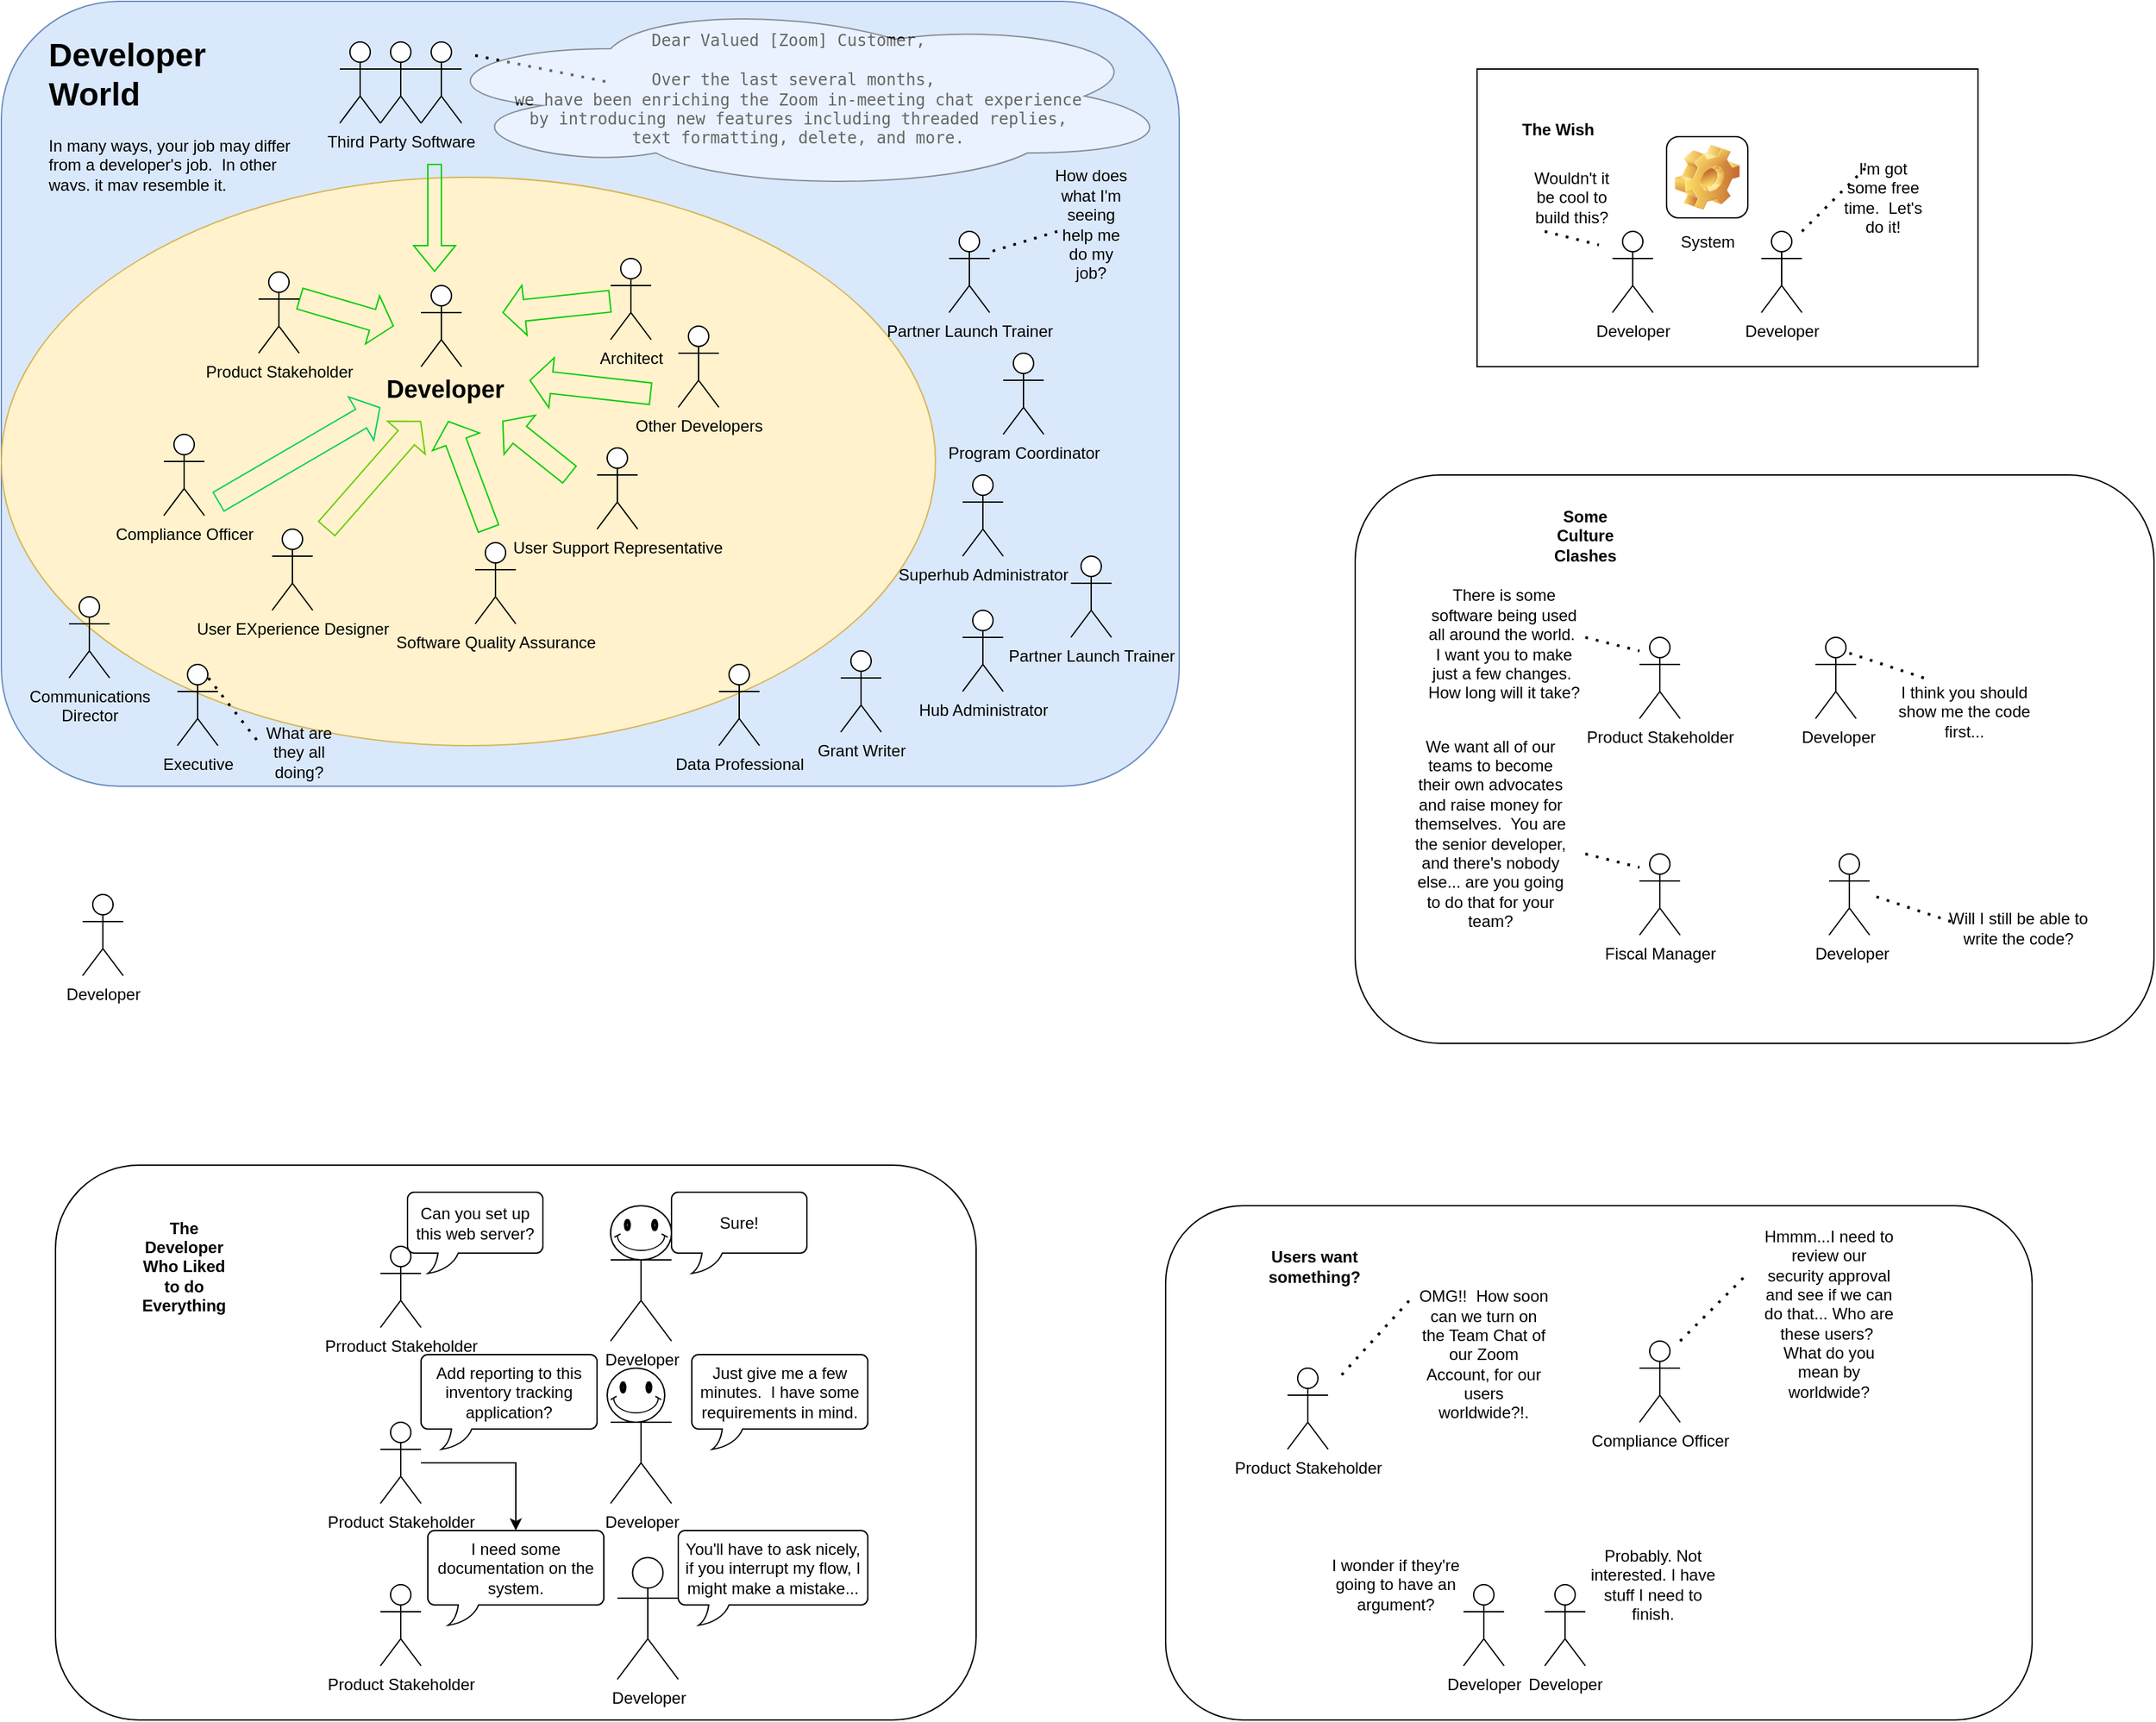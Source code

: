 <mxfile version="23.1.2" type="github">
  <diagram name="Page-1" id="3lLZawC0NmhBcoGWiqin">
    <mxGraphModel dx="1315" dy="754" grid="1" gridSize="10" guides="1" tooltips="1" connect="1" arrows="1" fold="1" page="1" pageScale="1" pageWidth="850" pageHeight="1100" math="0" shadow="0">
      <root>
        <mxCell id="0" />
        <mxCell id="1" parent="0" />
        <mxCell id="0Xk1uaQBG85P3Tt0JiG1-71" value="" style="rounded=1;whiteSpace=wrap;html=1;fillColor=#dae8fc;strokeColor=#6c8ebf;" vertex="1" parent="1">
          <mxGeometry y="10" width="870" height="580" as="geometry" />
        </mxCell>
        <mxCell id="0Xk1uaQBG85P3Tt0JiG1-70" value="" style="ellipse;whiteSpace=wrap;html=1;fillColor=#fff2cc;strokeColor=#d6b656;" vertex="1" parent="1">
          <mxGeometry y="140" width="690" height="420" as="geometry" />
        </mxCell>
        <mxCell id="0Xk1uaQBG85P3Tt0JiG1-97" value="" style="rounded=1;whiteSpace=wrap;html=1;" vertex="1" parent="1">
          <mxGeometry x="860" y="900" width="640" height="380" as="geometry" />
        </mxCell>
        <mxCell id="0Xk1uaQBG85P3Tt0JiG1-2" value="&amp;nbsp;Developer" style="shape=umlActor;verticalLabelPosition=bottom;verticalAlign=top;html=1;outlineConnect=0;fontStyle=1;fontSize=18;" vertex="1" parent="1">
          <mxGeometry x="310" y="220" width="30" height="60" as="geometry" />
        </mxCell>
        <mxCell id="0Xk1uaQBG85P3Tt0JiG1-5" value="" style="shape=umlActor;verticalLabelPosition=bottom;verticalAlign=top;html=1;outlineConnect=0;" vertex="1" parent="1">
          <mxGeometry x="310" y="40" width="30" height="60" as="geometry" />
        </mxCell>
        <mxCell id="0Xk1uaQBG85P3Tt0JiG1-6" value="Architect" style="shape=umlActor;verticalLabelPosition=bottom;verticalAlign=top;html=1;outlineConnect=0;" vertex="1" parent="1">
          <mxGeometry x="450" y="200" width="30" height="60" as="geometry" />
        </mxCell>
        <mxCell id="0Xk1uaQBG85P3Tt0JiG1-13" value="" style="shape=flexArrow;endArrow=classic;html=1;rounded=0;strokeColor=#00CC00;" edge="1" parent="1">
          <mxGeometry width="50" height="50" relative="1" as="geometry">
            <mxPoint x="320" y="130" as="sourcePoint" />
            <mxPoint x="320" y="210" as="targetPoint" />
          </mxGeometry>
        </mxCell>
        <mxCell id="0Xk1uaQBG85P3Tt0JiG1-14" value="User Support Representative" style="shape=umlActor;verticalLabelPosition=bottom;verticalAlign=top;html=1;outlineConnect=0;" vertex="1" parent="1">
          <mxGeometry x="440" y="340" width="30" height="60" as="geometry" />
        </mxCell>
        <mxCell id="0Xk1uaQBG85P3Tt0JiG1-15" value="" style="shape=flexArrow;endArrow=classic;html=1;rounded=0;width=16;endSize=5;strokeColor=#00CC00;" edge="1" parent="1">
          <mxGeometry width="50" height="50" relative="1" as="geometry">
            <mxPoint x="220" y="229.5" as="sourcePoint" />
            <mxPoint x="290" y="250" as="targetPoint" />
          </mxGeometry>
        </mxCell>
        <mxCell id="0Xk1uaQBG85P3Tt0JiG1-18" value="&lt;pre data-stringify-type=&quot;pre&quot; class=&quot;c-mrkdwn__pre&quot;&gt;Dear Valued [Zoom] Customer, &lt;br/&gt;&lt;br/&gt;Over the last several months,&lt;br&gt; we have been enriching the Zoom in-meeting chat experience&lt;br&gt; by introducing new features including threaded replies,&lt;br&gt; text formatting, delete, and more.&lt;/pre&gt;" style="text;html=1;strokeColor=none;fillColor=none;align=center;verticalAlign=middle;whiteSpace=wrap;rounded=0;" vertex="1" parent="1">
          <mxGeometry x="520" y="40" width="130" height="70" as="geometry" />
        </mxCell>
        <mxCell id="0Xk1uaQBG85P3Tt0JiG1-19" value="" style="endArrow=none;dashed=1;html=1;dashPattern=1 3;strokeWidth=2;rounded=0;" edge="1" parent="1">
          <mxGeometry width="50" height="50" relative="1" as="geometry">
            <mxPoint x="350" y="50" as="sourcePoint" />
            <mxPoint x="450" y="70" as="targetPoint" />
          </mxGeometry>
        </mxCell>
        <mxCell id="0Xk1uaQBG85P3Tt0JiG1-20" value="Compliance Officer" style="shape=umlActor;verticalLabelPosition=bottom;verticalAlign=top;html=1;outlineConnect=0;" vertex="1" parent="1">
          <mxGeometry x="120" y="330" width="30" height="60" as="geometry" />
        </mxCell>
        <mxCell id="0Xk1uaQBG85P3Tt0JiG1-21" value="" style="shape=flexArrow;endArrow=classic;html=1;rounded=0;width=16;endSize=5;fontColor=#000000;strokeColor=#00CC66;" edge="1" parent="1">
          <mxGeometry width="50" height="50" relative="1" as="geometry">
            <mxPoint x="160" y="380" as="sourcePoint" />
            <mxPoint x="280" y="310" as="targetPoint" />
          </mxGeometry>
        </mxCell>
        <mxCell id="0Xk1uaQBG85P3Tt0JiG1-22" value="" style="shape=flexArrow;endArrow=classic;html=1;rounded=0;width=16;endSize=5;strokeColor=#00CC00;" edge="1" parent="1" source="0Xk1uaQBG85P3Tt0JiG1-6">
          <mxGeometry width="50" height="50" relative="1" as="geometry">
            <mxPoint x="345" y="240" as="sourcePoint" />
            <mxPoint x="370" y="240" as="targetPoint" />
          </mxGeometry>
        </mxCell>
        <mxCell id="0Xk1uaQBG85P3Tt0JiG1-23" value="" style="shape=flexArrow;endArrow=classic;html=1;rounded=0;width=16;endSize=5;strokeColor=#00CC00;" edge="1" parent="1">
          <mxGeometry width="50" height="50" relative="1" as="geometry">
            <mxPoint x="420" y="360" as="sourcePoint" />
            <mxPoint x="370" y="320" as="targetPoint" />
          </mxGeometry>
        </mxCell>
        <mxCell id="0Xk1uaQBG85P3Tt0JiG1-37" value="Product Stakeholder" style="shape=umlActor;verticalLabelPosition=bottom;verticalAlign=top;html=1;outlineConnect=0;" vertex="1" parent="1">
          <mxGeometry x="950" y="1020" width="30" height="60" as="geometry" />
        </mxCell>
        <mxCell id="0Xk1uaQBG85P3Tt0JiG1-39" value="&lt;h1&gt;Developer World&lt;br&gt;&lt;/h1&gt;&lt;p&gt;In many ways, your job may differ from a developer&#39;s job.&amp;nbsp; In other ways, it may resemble it.&lt;br&gt;&lt;/p&gt;" style="text;html=1;strokeColor=none;fillColor=none;spacing=5;spacingTop=-20;whiteSpace=wrap;overflow=hidden;rounded=0;" vertex="1" parent="1">
          <mxGeometry x="30" y="30" width="190" height="120" as="geometry" />
        </mxCell>
        <mxCell id="0Xk1uaQBG85P3Tt0JiG1-50" value="User EXperience Designer" style="shape=umlActor;verticalLabelPosition=bottom;verticalAlign=top;html=1;outlineConnect=0;" vertex="1" parent="1">
          <mxGeometry x="200" y="400" width="30" height="60" as="geometry" />
        </mxCell>
        <mxCell id="0Xk1uaQBG85P3Tt0JiG1-51" value="Software Quality Assurance" style="shape=umlActor;verticalLabelPosition=bottom;verticalAlign=top;html=1;outlineConnect=0;" vertex="1" parent="1">
          <mxGeometry x="350" y="410" width="30" height="60" as="geometry" />
        </mxCell>
        <mxCell id="0Xk1uaQBG85P3Tt0JiG1-55" value="" style="shape=flexArrow;endArrow=classic;html=1;rounded=0;width=16;endSize=5;strokeColor=#66CC00;" edge="1" parent="1">
          <mxGeometry width="50" height="50" relative="1" as="geometry">
            <mxPoint x="240" y="400" as="sourcePoint" />
            <mxPoint x="310" y="320" as="targetPoint" />
          </mxGeometry>
        </mxCell>
        <mxCell id="0Xk1uaQBG85P3Tt0JiG1-56" value="" style="shape=flexArrow;endArrow=classic;html=1;rounded=0;width=16;endSize=5;strokeColor=#00CC00;" edge="1" parent="1">
          <mxGeometry width="50" height="50" relative="1" as="geometry">
            <mxPoint x="360" y="400" as="sourcePoint" />
            <mxPoint x="330" y="320" as="targetPoint" />
          </mxGeometry>
        </mxCell>
        <mxCell id="0Xk1uaQBG85P3Tt0JiG1-58" value="" style="group;fillColor=#DAE8FC;strokeColor=#6c8ebf;fillStyle=dots;" vertex="1" connectable="0" parent="1">
          <mxGeometry x="1090" y="60" width="370" height="220" as="geometry" />
        </mxCell>
        <mxCell id="0Xk1uaQBG85P3Tt0JiG1-57" value="" style="rounded=0;whiteSpace=wrap;html=1;" vertex="1" parent="0Xk1uaQBG85P3Tt0JiG1-58">
          <mxGeometry width="370" height="220" as="geometry" />
        </mxCell>
        <mxCell id="0Xk1uaQBG85P3Tt0JiG1-25" value="Developer" style="shape=umlActor;verticalLabelPosition=bottom;verticalAlign=top;html=1;outlineConnect=0;" vertex="1" parent="0Xk1uaQBG85P3Tt0JiG1-58">
          <mxGeometry x="100" y="120" width="30" height="60" as="geometry" />
        </mxCell>
        <mxCell id="0Xk1uaQBG85P3Tt0JiG1-26" value="Developer" style="shape=umlActor;verticalLabelPosition=bottom;verticalAlign=top;html=1;outlineConnect=0;" vertex="1" parent="0Xk1uaQBG85P3Tt0JiG1-58">
          <mxGeometry x="210" y="120" width="30" height="60" as="geometry" />
        </mxCell>
        <mxCell id="0Xk1uaQBG85P3Tt0JiG1-27" value="Wouldn&#39;t it be cool to build this?" style="text;html=1;strokeColor=none;fillColor=none;align=center;verticalAlign=middle;whiteSpace=wrap;rounded=0;" vertex="1" parent="0Xk1uaQBG85P3Tt0JiG1-58">
          <mxGeometry x="40" y="80" width="60" height="30" as="geometry" />
        </mxCell>
        <mxCell id="0Xk1uaQBG85P3Tt0JiG1-28" value="I&#39;m got some free time.&amp;nbsp; Let&#39;s do it!" style="text;html=1;strokeColor=none;fillColor=none;align=center;verticalAlign=middle;whiteSpace=wrap;rounded=0;" vertex="1" parent="0Xk1uaQBG85P3Tt0JiG1-58">
          <mxGeometry x="270" y="80" width="60" height="30" as="geometry" />
        </mxCell>
        <mxCell id="0Xk1uaQBG85P3Tt0JiG1-29" value="" style="endArrow=none;dashed=1;html=1;dashPattern=1 3;strokeWidth=2;rounded=0;" edge="1" parent="0Xk1uaQBG85P3Tt0JiG1-58">
          <mxGeometry width="50" height="50" relative="1" as="geometry">
            <mxPoint x="50" y="120" as="sourcePoint" />
            <mxPoint x="90" y="130" as="targetPoint" />
          </mxGeometry>
        </mxCell>
        <mxCell id="0Xk1uaQBG85P3Tt0JiG1-33" value="" style="endArrow=none;dashed=1;html=1;dashPattern=1 3;strokeWidth=2;rounded=0;" edge="1" parent="0Xk1uaQBG85P3Tt0JiG1-58">
          <mxGeometry width="50" height="50" relative="1" as="geometry">
            <mxPoint x="240" y="120" as="sourcePoint" />
            <mxPoint x="290" y="70" as="targetPoint" />
          </mxGeometry>
        </mxCell>
        <mxCell id="0Xk1uaQBG85P3Tt0JiG1-34" value="&lt;b&gt;The Wish&lt;/b&gt;" style="text;html=1;strokeColor=none;fillColor=none;align=center;verticalAlign=middle;whiteSpace=wrap;rounded=0;" vertex="1" parent="0Xk1uaQBG85P3Tt0JiG1-58">
          <mxGeometry x="30" y="30" width="60" height="30" as="geometry" />
        </mxCell>
        <mxCell id="0Xk1uaQBG85P3Tt0JiG1-148" value="System" style="icon;html=1;image=img/clipart/Gear_128x128.png" vertex="1" parent="0Xk1uaQBG85P3Tt0JiG1-58">
          <mxGeometry x="140" y="50" width="60" height="60" as="geometry" />
        </mxCell>
        <mxCell id="0Xk1uaQBG85P3Tt0JiG1-59" value="Other Developers" style="shape=umlActor;verticalLabelPosition=bottom;verticalAlign=top;html=1;outlineConnect=0;" vertex="1" parent="1">
          <mxGeometry x="500" y="250" width="30" height="60" as="geometry" />
        </mxCell>
        <mxCell id="0Xk1uaQBG85P3Tt0JiG1-61" value="" style="shape=flexArrow;endArrow=classic;html=1;rounded=0;width=16;endSize=5;strokeColor=#00CC00;" edge="1" parent="1">
          <mxGeometry width="50" height="50" relative="1" as="geometry">
            <mxPoint x="480" y="300" as="sourcePoint" />
            <mxPoint x="390" y="290" as="targetPoint" />
          </mxGeometry>
        </mxCell>
        <mxCell id="0Xk1uaQBG85P3Tt0JiG1-62" value="Third Party Software" style="shape=umlActor;verticalLabelPosition=bottom;verticalAlign=top;html=1;outlineConnect=0;" vertex="1" parent="1">
          <mxGeometry x="280" y="40" width="30" height="60" as="geometry" />
        </mxCell>
        <mxCell id="0Xk1uaQBG85P3Tt0JiG1-63" value="" style="shape=umlActor;verticalLabelPosition=bottom;verticalAlign=top;html=1;outlineConnect=0;" vertex="1" parent="1">
          <mxGeometry x="250" y="40" width="30" height="60" as="geometry" />
        </mxCell>
        <mxCell id="0Xk1uaQBG85P3Tt0JiG1-66" value="" style="group;" vertex="1" connectable="0" parent="1">
          <mxGeometry x="1000" y="360" width="590" height="420" as="geometry" />
        </mxCell>
        <mxCell id="0Xk1uaQBG85P3Tt0JiG1-64" value="" style="rounded=1;whiteSpace=wrap;html=1;" vertex="1" parent="0Xk1uaQBG85P3Tt0JiG1-66">
          <mxGeometry width="590" height="420" as="geometry" />
        </mxCell>
        <mxCell id="0Xk1uaQBG85P3Tt0JiG1-1" value="Product Stakeholder" style="shape=umlActor;verticalLabelPosition=bottom;verticalAlign=top;html=1;outlineConnect=0;" vertex="1" parent="0Xk1uaQBG85P3Tt0JiG1-66">
          <mxGeometry x="210" y="120" width="30" height="60" as="geometry" />
        </mxCell>
        <mxCell id="0Xk1uaQBG85P3Tt0JiG1-35" value="&lt;b&gt;Some Culture Clashes&lt;br&gt;&lt;/b&gt;" style="text;html=1;strokeColor=none;fillColor=none;align=center;verticalAlign=middle;whiteSpace=wrap;rounded=0;" vertex="1" parent="0Xk1uaQBG85P3Tt0JiG1-66">
          <mxGeometry x="140" y="30" width="60" height="30" as="geometry" />
        </mxCell>
        <mxCell id="0Xk1uaQBG85P3Tt0JiG1-36" value="&amp;nbsp;Developer" style="shape=umlActor;verticalLabelPosition=bottom;verticalAlign=top;html=1;outlineConnect=0;" vertex="1" parent="0Xk1uaQBG85P3Tt0JiG1-66">
          <mxGeometry x="340" y="120" width="30" height="60" as="geometry" />
        </mxCell>
        <mxCell id="0Xk1uaQBG85P3Tt0JiG1-40" value="There is some software being used all around the world.&amp;nbsp; I want you to make just a few changes.&amp;nbsp; How long will it take?" style="text;html=1;strokeColor=none;fillColor=none;align=center;verticalAlign=middle;whiteSpace=wrap;rounded=0;" vertex="1" parent="0Xk1uaQBG85P3Tt0JiG1-66">
          <mxGeometry x="50" y="100" width="120" height="50" as="geometry" />
        </mxCell>
        <mxCell id="0Xk1uaQBG85P3Tt0JiG1-41" value="I think you should show me the code first..." style="text;html=1;strokeColor=none;fillColor=none;align=center;verticalAlign=middle;whiteSpace=wrap;rounded=0;" vertex="1" parent="0Xk1uaQBG85P3Tt0JiG1-66">
          <mxGeometry x="390" y="150" width="120" height="50" as="geometry" />
        </mxCell>
        <mxCell id="0Xk1uaQBG85P3Tt0JiG1-42" value="" style="endArrow=none;dashed=1;html=1;dashPattern=1 3;strokeWidth=2;rounded=0;" edge="1" parent="0Xk1uaQBG85P3Tt0JiG1-66">
          <mxGeometry width="50" height="50" relative="1" as="geometry">
            <mxPoint x="170" y="120" as="sourcePoint" />
            <mxPoint x="210" y="130" as="targetPoint" />
          </mxGeometry>
        </mxCell>
        <mxCell id="0Xk1uaQBG85P3Tt0JiG1-43" value="" style="endArrow=none;dashed=1;html=1;dashPattern=1 3;strokeWidth=2;rounded=0;" edge="1" parent="0Xk1uaQBG85P3Tt0JiG1-66">
          <mxGeometry width="50" height="50" relative="1" as="geometry">
            <mxPoint x="420" y="150" as="sourcePoint" />
            <mxPoint x="360" y="130" as="targetPoint" />
          </mxGeometry>
        </mxCell>
        <mxCell id="0Xk1uaQBG85P3Tt0JiG1-44" value="Fiscal Manager" style="shape=umlActor;verticalLabelPosition=bottom;verticalAlign=top;html=1;outlineConnect=0;" vertex="1" parent="0Xk1uaQBG85P3Tt0JiG1-66">
          <mxGeometry x="210" y="280" width="30" height="60" as="geometry" />
        </mxCell>
        <mxCell id="0Xk1uaQBG85P3Tt0JiG1-45" value="&amp;nbsp;Developer" style="shape=umlActor;verticalLabelPosition=bottom;verticalAlign=top;html=1;outlineConnect=0;" vertex="1" parent="0Xk1uaQBG85P3Tt0JiG1-66">
          <mxGeometry x="350" y="280" width="30" height="60" as="geometry" />
        </mxCell>
        <mxCell id="0Xk1uaQBG85P3Tt0JiG1-46" value="We want all of our teams to become their own advocates and raise money for themselves.&amp;nbsp; You are the senior developer, and there&#39;s nobody else... are you going to do that for your team?" style="text;html=1;strokeColor=none;fillColor=none;align=center;verticalAlign=middle;whiteSpace=wrap;rounded=0;" vertex="1" parent="0Xk1uaQBG85P3Tt0JiG1-66">
          <mxGeometry x="40" y="240" width="120" height="50" as="geometry" />
        </mxCell>
        <mxCell id="0Xk1uaQBG85P3Tt0JiG1-47" value="" style="endArrow=none;dashed=1;html=1;dashPattern=1 3;strokeWidth=2;rounded=0;" edge="1" parent="0Xk1uaQBG85P3Tt0JiG1-66">
          <mxGeometry width="50" height="50" relative="1" as="geometry">
            <mxPoint x="440" y="330" as="sourcePoint" />
            <mxPoint x="380" y="310" as="targetPoint" />
          </mxGeometry>
        </mxCell>
        <mxCell id="0Xk1uaQBG85P3Tt0JiG1-48" value="" style="endArrow=none;dashed=1;html=1;dashPattern=1 3;strokeWidth=2;rounded=0;" edge="1" parent="0Xk1uaQBG85P3Tt0JiG1-66">
          <mxGeometry width="50" height="50" relative="1" as="geometry">
            <mxPoint x="170" y="280" as="sourcePoint" />
            <mxPoint x="210" y="290" as="targetPoint" />
          </mxGeometry>
        </mxCell>
        <mxCell id="0Xk1uaQBG85P3Tt0JiG1-49" value="Will I still be able to write the code?" style="text;html=1;strokeColor=none;fillColor=none;align=center;verticalAlign=middle;whiteSpace=wrap;rounded=0;" vertex="1" parent="0Xk1uaQBG85P3Tt0JiG1-66">
          <mxGeometry x="430" y="310" width="120" height="50" as="geometry" />
        </mxCell>
        <mxCell id="0Xk1uaQBG85P3Tt0JiG1-87" value="Developer" style="shape=umlActor;verticalLabelPosition=bottom;verticalAlign=top;html=1;outlineConnect=0;" vertex="1" parent="1">
          <mxGeometry x="60" y="670" width="30" height="60" as="geometry" />
        </mxCell>
        <mxCell id="0Xk1uaQBG85P3Tt0JiG1-88" value="Developer" style="shape=umlActor;verticalLabelPosition=bottom;verticalAlign=top;html=1;outlineConnect=0;" vertex="1" parent="1">
          <mxGeometry x="1080" y="1180" width="30" height="60" as="geometry" />
        </mxCell>
        <mxCell id="0Xk1uaQBG85P3Tt0JiG1-89" value="Compliance Officer" style="shape=umlActor;verticalLabelPosition=bottom;verticalAlign=top;html=1;outlineConnect=0;" vertex="1" parent="1">
          <mxGeometry x="1210" y="1000" width="30" height="60" as="geometry" />
        </mxCell>
        <mxCell id="0Xk1uaQBG85P3Tt0JiG1-90" value="Product Stakeholder" style="shape=umlActor;verticalLabelPosition=bottom;verticalAlign=top;html=1;outlineConnect=0;" vertex="1" parent="1">
          <mxGeometry x="190" y="210" width="30" height="60" as="geometry" />
        </mxCell>
        <mxCell id="0Xk1uaQBG85P3Tt0JiG1-91" value="Hmmm...I need to review our security approval and see if we can do that... Who are these users?&amp;nbsp; What do you mean by worldwide?" style="text;html=1;strokeColor=none;fillColor=none;align=center;verticalAlign=middle;whiteSpace=wrap;rounded=0;" vertex="1" parent="1">
          <mxGeometry x="1300" y="950" width="100" height="60" as="geometry" />
        </mxCell>
        <mxCell id="0Xk1uaQBG85P3Tt0JiG1-92" value="I wonder if they&#39;re going to have an argument?" style="text;html=1;strokeColor=none;fillColor=none;align=center;verticalAlign=middle;whiteSpace=wrap;rounded=0;" vertex="1" parent="1">
          <mxGeometry x="980" y="1150" width="100" height="60" as="geometry" />
        </mxCell>
        <mxCell id="0Xk1uaQBG85P3Tt0JiG1-93" value="OMG!!&amp;nbsp; How soon can we turn on the Team Chat of our Zoom Account, for our users worldwide?!." style="text;html=1;strokeColor=none;fillColor=none;align=center;verticalAlign=middle;whiteSpace=wrap;rounded=0;" vertex="1" parent="1">
          <mxGeometry x="1045" y="980" width="100" height="60" as="geometry" />
        </mxCell>
        <mxCell id="0Xk1uaQBG85P3Tt0JiG1-95" value="Developer" style="shape=umlActor;verticalLabelPosition=bottom;verticalAlign=top;html=1;outlineConnect=0;" vertex="1" parent="1">
          <mxGeometry x="1140" y="1180" width="30" height="60" as="geometry" />
        </mxCell>
        <mxCell id="0Xk1uaQBG85P3Tt0JiG1-96" value="Probably. Not interested. I have stuff I need to finish." style="text;html=1;strokeColor=none;fillColor=none;align=center;verticalAlign=middle;whiteSpace=wrap;rounded=0;" vertex="1" parent="1">
          <mxGeometry x="1170" y="1150" width="100" height="60" as="geometry" />
        </mxCell>
        <mxCell id="0Xk1uaQBG85P3Tt0JiG1-100" value="&lt;b&gt;Users want something?&lt;br&gt;&lt;/b&gt;" style="text;html=1;strokeColor=none;fillColor=none;align=center;verticalAlign=middle;whiteSpace=wrap;rounded=0;" vertex="1" parent="1">
          <mxGeometry x="940" y="930" width="60" height="30" as="geometry" />
        </mxCell>
        <mxCell id="0Xk1uaQBG85P3Tt0JiG1-102" value="" style="endArrow=none;dashed=1;html=1;dashPattern=1 3;strokeWidth=2;rounded=0;" edge="1" parent="1">
          <mxGeometry width="50" height="50" relative="1" as="geometry">
            <mxPoint x="1240" y="1000" as="sourcePoint" />
            <mxPoint x="1290" y="950" as="targetPoint" />
          </mxGeometry>
        </mxCell>
        <mxCell id="0Xk1uaQBG85P3Tt0JiG1-103" value="" style="endArrow=none;dashed=1;html=1;dashPattern=1 3;strokeWidth=2;rounded=0;" edge="1" parent="1">
          <mxGeometry width="50" height="50" relative="1" as="geometry">
            <mxPoint x="990" y="1025" as="sourcePoint" />
            <mxPoint x="1040" y="970" as="targetPoint" />
          </mxGeometry>
        </mxCell>
        <mxCell id="0Xk1uaQBG85P3Tt0JiG1-105" value="" style="rounded=1;whiteSpace=wrap;html=1;" vertex="1" parent="1">
          <mxGeometry x="40" y="870" width="680" height="410" as="geometry" />
        </mxCell>
        <mxCell id="0Xk1uaQBG85P3Tt0JiG1-106" value="Superhub Administrator" style="shape=umlActor;verticalLabelPosition=bottom;verticalAlign=top;html=1;outlineConnect=0;" vertex="1" parent="1">
          <mxGeometry x="710" y="360" width="30" height="60" as="geometry" />
        </mxCell>
        <mxCell id="0Xk1uaQBG85P3Tt0JiG1-107" value="Partner Launch Trainer" style="shape=umlActor;verticalLabelPosition=bottom;verticalAlign=top;html=1;outlineConnect=0;" vertex="1" parent="1">
          <mxGeometry x="700" y="180" width="30" height="60" as="geometry" />
        </mxCell>
        <mxCell id="0Xk1uaQBG85P3Tt0JiG1-108" value="Hub Administrator" style="shape=umlActor;verticalLabelPosition=bottom;verticalAlign=top;html=1;outlineConnect=0;" vertex="1" parent="1">
          <mxGeometry x="710" y="460" width="30" height="60" as="geometry" />
        </mxCell>
        <mxCell id="0Xk1uaQBG85P3Tt0JiG1-111" value="Grant Writer" style="shape=umlActor;verticalLabelPosition=bottom;verticalAlign=top;html=1;outlineConnect=0;" vertex="1" parent="1">
          <mxGeometry x="620" y="490" width="30" height="60" as="geometry" />
        </mxCell>
        <mxCell id="0Xk1uaQBG85P3Tt0JiG1-112" value="Partner Launch Trainer" style="shape=umlActor;verticalLabelPosition=bottom;verticalAlign=top;html=1;outlineConnect=0;" vertex="1" parent="1">
          <mxGeometry x="790" y="420" width="30" height="60" as="geometry" />
        </mxCell>
        <mxCell id="0Xk1uaQBG85P3Tt0JiG1-113" value="Program Coordinator" style="shape=umlActor;verticalLabelPosition=bottom;verticalAlign=top;html=1;outlineConnect=0;" vertex="1" parent="1">
          <mxGeometry x="740" y="270" width="30" height="60" as="geometry" />
        </mxCell>
        <mxCell id="0Xk1uaQBG85P3Tt0JiG1-115" value="Data Professional" style="shape=umlActor;verticalLabelPosition=bottom;verticalAlign=top;html=1;outlineConnect=0;" vertex="1" parent="1">
          <mxGeometry x="530" y="500" width="30" height="60" as="geometry" />
        </mxCell>
        <mxCell id="0Xk1uaQBG85P3Tt0JiG1-120" value="Executive" style="shape=umlActor;verticalLabelPosition=bottom;verticalAlign=top;html=1;outlineConnect=0;" vertex="1" parent="1">
          <mxGeometry x="130" y="500" width="30" height="60" as="geometry" />
        </mxCell>
        <mxCell id="0Xk1uaQBG85P3Tt0JiG1-121" value="Communications&lt;br&gt; Director" style="shape=umlActor;verticalLabelPosition=bottom;verticalAlign=top;html=1;outlineConnect=0;" vertex="1" parent="1">
          <mxGeometry x="50" y="450" width="30" height="60" as="geometry" />
        </mxCell>
        <mxCell id="0Xk1uaQBG85P3Tt0JiG1-128" value="" style="ellipse;shape=cloud;whiteSpace=wrap;html=1;opacity=40;" vertex="1" parent="1">
          <mxGeometry x="310" y="10" width="560" height="140" as="geometry" />
        </mxCell>
        <mxCell id="0Xk1uaQBG85P3Tt0JiG1-122" value="What are they all doing?" style="text;html=1;strokeColor=none;fillColor=none;align=center;verticalAlign=middle;whiteSpace=wrap;rounded=0;" vertex="1" parent="1">
          <mxGeometry x="190" y="550" width="60" height="30" as="geometry" />
        </mxCell>
        <mxCell id="0Xk1uaQBG85P3Tt0JiG1-123" value="" style="endArrow=none;dashed=1;html=1;dashPattern=1 3;strokeWidth=2;rounded=0;" edge="1" parent="1">
          <mxGeometry width="50" height="50" relative="1" as="geometry">
            <mxPoint x="780" y="180" as="sourcePoint" />
            <mxPoint x="730" y="195.22" as="targetPoint" />
          </mxGeometry>
        </mxCell>
        <mxCell id="0Xk1uaQBG85P3Tt0JiG1-125" value="" style="endArrow=none;dashed=1;html=1;dashPattern=1 3;strokeWidth=2;rounded=0;entryX=0;entryY=0.25;entryDx=0;entryDy=0;" edge="1" parent="1" target="0Xk1uaQBG85P3Tt0JiG1-122">
          <mxGeometry width="50" height="50" relative="1" as="geometry">
            <mxPoint x="152.92" y="510" as="sourcePoint" />
            <mxPoint x="310.001" y="536.928" as="targetPoint" />
          </mxGeometry>
        </mxCell>
        <mxCell id="0Xk1uaQBG85P3Tt0JiG1-129" value="How does what I&#39;m seeing help me do my job?" style="text;html=1;strokeColor=none;fillColor=none;align=center;verticalAlign=middle;whiteSpace=wrap;rounded=0;" vertex="1" parent="1">
          <mxGeometry x="775" y="160" width="60" height="30" as="geometry" />
        </mxCell>
        <mxCell id="0Xk1uaQBG85P3Tt0JiG1-142" value="&lt;b&gt;The Developer Who Liked to do Everything&lt;br&gt;&lt;/b&gt;" style="text;html=1;strokeColor=none;fillColor=none;align=center;verticalAlign=middle;whiteSpace=wrap;rounded=0;" vertex="1" parent="1">
          <mxGeometry x="105" y="930" width="60" height="30" as="geometry" />
        </mxCell>
        <mxCell id="0Xk1uaQBG85P3Tt0JiG1-144" value="Prroduct Stakeholder" style="shape=umlActor;verticalLabelPosition=bottom;verticalAlign=top;html=1;outlineConnect=0;" vertex="1" parent="1">
          <mxGeometry x="280" y="930" width="30" height="60" as="geometry" />
        </mxCell>
        <mxCell id="0Xk1uaQBG85P3Tt0JiG1-145" value="Developer" style="shape=umlActor;verticalLabelPosition=bottom;verticalAlign=top;html=1;outlineConnect=0;" vertex="1" parent="1">
          <mxGeometry x="450" y="910" width="45" height="90" as="geometry" />
        </mxCell>
        <mxCell id="0Xk1uaQBG85P3Tt0JiG1-147" value="Can you set up this web server?" style="whiteSpace=wrap;html=1;shape=mxgraph.basic.roundRectCallout;dx=30;dy=15;size=5;boundedLbl=1;" vertex="1" parent="1">
          <mxGeometry x="300" y="890" width="100" height="60" as="geometry" />
        </mxCell>
        <mxCell id="0Xk1uaQBG85P3Tt0JiG1-163" value="" style="edgeStyle=orthogonalEdgeStyle;rounded=0;orthogonalLoop=1;jettySize=auto;html=1;" edge="1" parent="1" source="0Xk1uaQBG85P3Tt0JiG1-149" target="0Xk1uaQBG85P3Tt0JiG1-157">
          <mxGeometry relative="1" as="geometry" />
        </mxCell>
        <mxCell id="0Xk1uaQBG85P3Tt0JiG1-149" value="Product Stakeholder" style="shape=umlActor;verticalLabelPosition=bottom;verticalAlign=top;html=1;outlineConnect=0;" vertex="1" parent="1">
          <mxGeometry x="280" y="1060" width="30" height="60" as="geometry" />
        </mxCell>
        <mxCell id="0Xk1uaQBG85P3Tt0JiG1-151" value="Developer" style="shape=umlActor;verticalLabelPosition=bottom;verticalAlign=top;html=1;outlineConnect=0;" vertex="1" parent="1">
          <mxGeometry x="450" y="1030" width="45" height="90" as="geometry" />
        </mxCell>
        <mxCell id="0Xk1uaQBG85P3Tt0JiG1-153" value="Developer" style="shape=umlActor;verticalLabelPosition=bottom;verticalAlign=top;html=1;outlineConnect=0;" vertex="1" parent="1">
          <mxGeometry x="455" y="1160" width="45" height="90" as="geometry" />
        </mxCell>
        <mxCell id="0Xk1uaQBG85P3Tt0JiG1-154" value="Product Stakeholder" style="shape=umlActor;verticalLabelPosition=bottom;verticalAlign=top;html=1;outlineConnect=0;" vertex="1" parent="1">
          <mxGeometry x="280" y="1180" width="30" height="60" as="geometry" />
        </mxCell>
        <mxCell id="0Xk1uaQBG85P3Tt0JiG1-155" value="Add reporting to this inventory tracking application?" style="whiteSpace=wrap;html=1;shape=mxgraph.basic.roundRectCallout;dx=30;dy=15;size=5;boundedLbl=1;" vertex="1" parent="1">
          <mxGeometry x="310" y="1010" width="130" height="70" as="geometry" />
        </mxCell>
        <mxCell id="0Xk1uaQBG85P3Tt0JiG1-157" value="I need some documentation on the system." style="whiteSpace=wrap;html=1;shape=mxgraph.basic.roundRectCallout;dx=30;dy=15;size=5;boundedLbl=1;" vertex="1" parent="1">
          <mxGeometry x="315" y="1140" width="130" height="70" as="geometry" />
        </mxCell>
        <mxCell id="0Xk1uaQBG85P3Tt0JiG1-158" value="You&#39;ll have to ask nicely, if you interrupt my flow, I might make a mistake..." style="whiteSpace=wrap;html=1;shape=mxgraph.basic.roundRectCallout;dx=30;dy=15;size=5;boundedLbl=1;" vertex="1" parent="1">
          <mxGeometry x="500" y="1140" width="140" height="70" as="geometry" />
        </mxCell>
        <mxCell id="0Xk1uaQBG85P3Tt0JiG1-159" value="Sure!" style="whiteSpace=wrap;html=1;shape=mxgraph.basic.roundRectCallout;dx=30;dy=15;size=5;boundedLbl=1;" vertex="1" parent="1">
          <mxGeometry x="495" y="890" width="100" height="60" as="geometry" />
        </mxCell>
        <mxCell id="0Xk1uaQBG85P3Tt0JiG1-160" value="Just give me a few minutes.&amp;nbsp; I have some requirements in mind." style="whiteSpace=wrap;html=1;shape=mxgraph.basic.roundRectCallout;dx=30;dy=15;size=5;boundedLbl=1;" vertex="1" parent="1">
          <mxGeometry x="510" y="1010" width="130" height="70" as="geometry" />
        </mxCell>
        <mxCell id="0Xk1uaQBG85P3Tt0JiG1-161" value="" style="verticalLabelPosition=bottom;verticalAlign=top;html=1;shape=mxgraph.basic.smiley" vertex="1" parent="1">
          <mxGeometry x="450" y="900" width="45" height="40" as="geometry" />
        </mxCell>
        <mxCell id="0Xk1uaQBG85P3Tt0JiG1-162" value="" style="verticalLabelPosition=bottom;verticalAlign=top;html=1;shape=mxgraph.basic.smiley" vertex="1" parent="1">
          <mxGeometry x="447.5" y="1020" width="42.5" height="40" as="geometry" />
        </mxCell>
      </root>
    </mxGraphModel>
  </diagram>
</mxfile>
